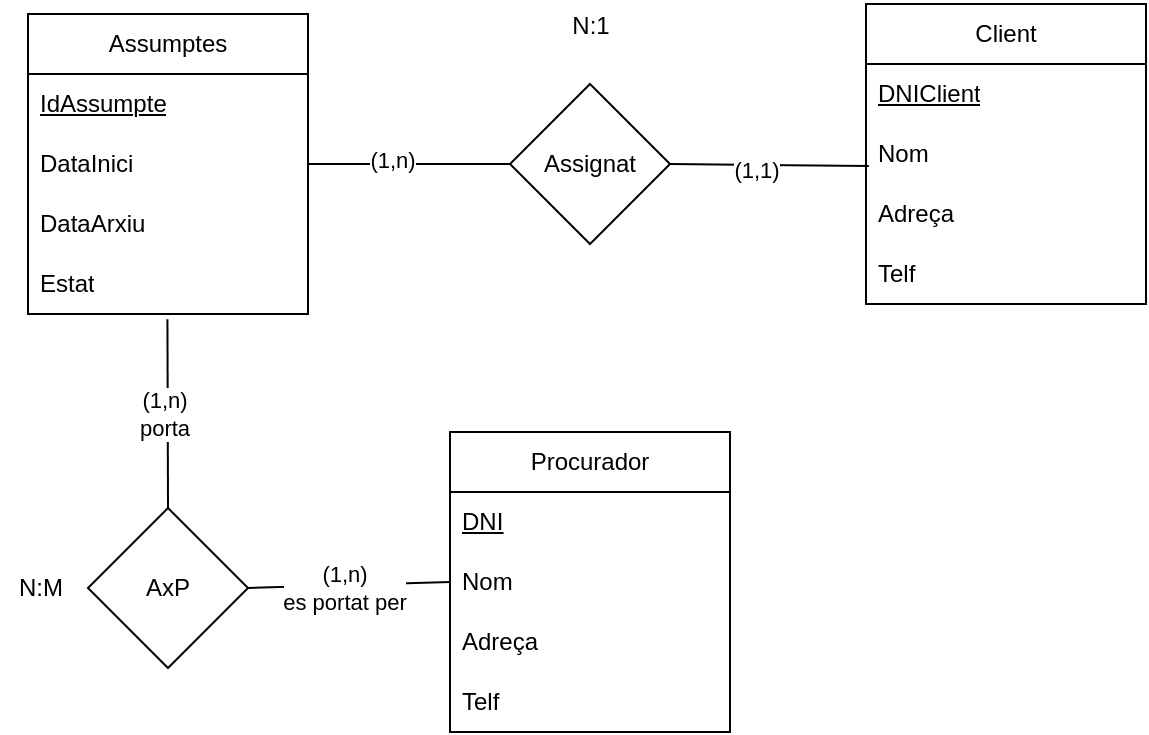 <mxfile version="24.8.2">
  <diagram name="Page-1" id="OVWTgwDOBZlbvX_xN_ZS">
    <mxGraphModel dx="792" dy="1145" grid="0" gridSize="10" guides="1" tooltips="1" connect="1" arrows="1" fold="1" page="1" pageScale="1" pageWidth="850" pageHeight="1100" math="0" shadow="0">
      <root>
        <mxCell id="0" />
        <mxCell id="1" parent="0" />
        <mxCell id="ERAgDpDxm6wKHiUxQbQV-1" value="Assumptes" style="swimlane;fontStyle=0;childLayout=stackLayout;horizontal=1;startSize=30;horizontalStack=0;resizeParent=1;resizeParentMax=0;resizeLast=0;collapsible=1;marginBottom=0;whiteSpace=wrap;html=1;" parent="1" vertex="1">
          <mxGeometry x="97" y="107" width="140" height="150" as="geometry" />
        </mxCell>
        <mxCell id="ERAgDpDxm6wKHiUxQbQV-2" value="IdAssumpte" style="text;strokeColor=none;fillColor=none;align=left;verticalAlign=middle;spacingLeft=4;spacingRight=4;overflow=hidden;points=[[0,0.5],[1,0.5]];portConstraint=eastwest;rotatable=0;whiteSpace=wrap;html=1;fontStyle=4" parent="ERAgDpDxm6wKHiUxQbQV-1" vertex="1">
          <mxGeometry y="30" width="140" height="30" as="geometry" />
        </mxCell>
        <mxCell id="ERAgDpDxm6wKHiUxQbQV-4" value="DataInici" style="text;strokeColor=none;fillColor=none;align=left;verticalAlign=middle;spacingLeft=4;spacingRight=4;overflow=hidden;points=[[0,0.5],[1,0.5]];portConstraint=eastwest;rotatable=0;whiteSpace=wrap;html=1;" parent="ERAgDpDxm6wKHiUxQbQV-1" vertex="1">
          <mxGeometry y="60" width="140" height="30" as="geometry" />
        </mxCell>
        <mxCell id="ERAgDpDxm6wKHiUxQbQV-5" value="DataArxiu" style="text;strokeColor=none;fillColor=none;align=left;verticalAlign=middle;spacingLeft=4;spacingRight=4;overflow=hidden;points=[[0,0.5],[1,0.5]];portConstraint=eastwest;rotatable=0;whiteSpace=wrap;html=1;" parent="ERAgDpDxm6wKHiUxQbQV-1" vertex="1">
          <mxGeometry y="90" width="140" height="30" as="geometry" />
        </mxCell>
        <mxCell id="ERAgDpDxm6wKHiUxQbQV-6" value="Estat" style="text;strokeColor=none;fillColor=none;align=left;verticalAlign=middle;spacingLeft=4;spacingRight=4;overflow=hidden;points=[[0,0.5],[1,0.5]];portConstraint=eastwest;rotatable=0;whiteSpace=wrap;html=1;" parent="ERAgDpDxm6wKHiUxQbQV-1" vertex="1">
          <mxGeometry y="120" width="140" height="30" as="geometry" />
        </mxCell>
        <mxCell id="ERAgDpDxm6wKHiUxQbQV-7" value="Client" style="swimlane;fontStyle=0;childLayout=stackLayout;horizontal=1;startSize=30;horizontalStack=0;resizeParent=1;resizeParentMax=0;resizeLast=0;collapsible=1;marginBottom=0;whiteSpace=wrap;html=1;" parent="1" vertex="1">
          <mxGeometry x="516" y="102" width="140" height="150" as="geometry" />
        </mxCell>
        <mxCell id="ERAgDpDxm6wKHiUxQbQV-8" value="&lt;u&gt;DNIClient&lt;/u&gt;" style="text;strokeColor=none;fillColor=none;align=left;verticalAlign=middle;spacingLeft=4;spacingRight=4;overflow=hidden;points=[[0,0.5],[1,0.5]];portConstraint=eastwest;rotatable=0;whiteSpace=wrap;html=1;fontStyle=4" parent="ERAgDpDxm6wKHiUxQbQV-7" vertex="1">
          <mxGeometry y="30" width="140" height="30" as="geometry" />
        </mxCell>
        <mxCell id="ERAgDpDxm6wKHiUxQbQV-9" value="Nom" style="text;strokeColor=none;fillColor=none;align=left;verticalAlign=middle;spacingLeft=4;spacingRight=4;overflow=hidden;points=[[0,0.5],[1,0.5]];portConstraint=eastwest;rotatable=0;whiteSpace=wrap;html=1;" parent="ERAgDpDxm6wKHiUxQbQV-7" vertex="1">
          <mxGeometry y="60" width="140" height="30" as="geometry" />
        </mxCell>
        <mxCell id="ERAgDpDxm6wKHiUxQbQV-10" value="Adreça" style="text;strokeColor=none;fillColor=none;align=left;verticalAlign=middle;spacingLeft=4;spacingRight=4;overflow=hidden;points=[[0,0.5],[1,0.5]];portConstraint=eastwest;rotatable=0;whiteSpace=wrap;html=1;" parent="ERAgDpDxm6wKHiUxQbQV-7" vertex="1">
          <mxGeometry y="90" width="140" height="30" as="geometry" />
        </mxCell>
        <mxCell id="ERAgDpDxm6wKHiUxQbQV-11" value="Telf" style="text;strokeColor=none;fillColor=none;align=left;verticalAlign=middle;spacingLeft=4;spacingRight=4;overflow=hidden;points=[[0,0.5],[1,0.5]];portConstraint=eastwest;rotatable=0;whiteSpace=wrap;html=1;" parent="ERAgDpDxm6wKHiUxQbQV-7" vertex="1">
          <mxGeometry y="120" width="140" height="30" as="geometry" />
        </mxCell>
        <mxCell id="ERAgDpDxm6wKHiUxQbQV-12" value="Procurador" style="swimlane;fontStyle=0;childLayout=stackLayout;horizontal=1;startSize=30;horizontalStack=0;resizeParent=1;resizeParentMax=0;resizeLast=0;collapsible=1;marginBottom=0;whiteSpace=wrap;html=1;" parent="1" vertex="1">
          <mxGeometry x="308" y="316" width="140" height="150" as="geometry" />
        </mxCell>
        <mxCell id="ERAgDpDxm6wKHiUxQbQV-13" value="&lt;u&gt;DNI&lt;/u&gt;" style="text;strokeColor=none;fillColor=none;align=left;verticalAlign=middle;spacingLeft=4;spacingRight=4;overflow=hidden;points=[[0,0.5],[1,0.5]];portConstraint=eastwest;rotatable=0;whiteSpace=wrap;html=1;fontStyle=4" parent="ERAgDpDxm6wKHiUxQbQV-12" vertex="1">
          <mxGeometry y="30" width="140" height="30" as="geometry" />
        </mxCell>
        <mxCell id="ERAgDpDxm6wKHiUxQbQV-14" value="Nom" style="text;strokeColor=none;fillColor=none;align=left;verticalAlign=middle;spacingLeft=4;spacingRight=4;overflow=hidden;points=[[0,0.5],[1,0.5]];portConstraint=eastwest;rotatable=0;whiteSpace=wrap;html=1;" parent="ERAgDpDxm6wKHiUxQbQV-12" vertex="1">
          <mxGeometry y="60" width="140" height="30" as="geometry" />
        </mxCell>
        <mxCell id="ERAgDpDxm6wKHiUxQbQV-15" value="Adreça" style="text;strokeColor=none;fillColor=none;align=left;verticalAlign=middle;spacingLeft=4;spacingRight=4;overflow=hidden;points=[[0,0.5],[1,0.5]];portConstraint=eastwest;rotatable=0;whiteSpace=wrap;html=1;" parent="ERAgDpDxm6wKHiUxQbQV-12" vertex="1">
          <mxGeometry y="90" width="140" height="30" as="geometry" />
        </mxCell>
        <mxCell id="ERAgDpDxm6wKHiUxQbQV-16" value="Telf" style="text;strokeColor=none;fillColor=none;align=left;verticalAlign=middle;spacingLeft=4;spacingRight=4;overflow=hidden;points=[[0,0.5],[1,0.5]];portConstraint=eastwest;rotatable=0;whiteSpace=wrap;html=1;" parent="ERAgDpDxm6wKHiUxQbQV-12" vertex="1">
          <mxGeometry y="120" width="140" height="30" as="geometry" />
        </mxCell>
        <mxCell id="ERAgDpDxm6wKHiUxQbQV-18" value="" style="endArrow=none;html=1;rounded=0;exitX=1;exitY=0.5;exitDx=0;exitDy=0;entryX=0;entryY=0.5;entryDx=0;entryDy=0;" parent="1" source="ERAgDpDxm6wKHiUxQbQV-17" target="ERAgDpDxm6wKHiUxQbQV-14" edge="1">
          <mxGeometry width="50" height="50" relative="1" as="geometry">
            <mxPoint x="351" y="295" as="sourcePoint" />
            <mxPoint x="401" y="245" as="targetPoint" />
          </mxGeometry>
        </mxCell>
        <mxCell id="ERAgDpDxm6wKHiUxQbQV-22" value="&lt;div&gt;(1,n)&lt;/div&gt;&lt;div&gt;es portat per&lt;br&gt;&lt;/div&gt;" style="edgeLabel;html=1;align=center;verticalAlign=middle;resizable=0;points=[];" parent="ERAgDpDxm6wKHiUxQbQV-18" vertex="1" connectable="0">
          <mxGeometry x="-0.063" y="-1" relative="1" as="geometry">
            <mxPoint as="offset" />
          </mxGeometry>
        </mxCell>
        <mxCell id="ERAgDpDxm6wKHiUxQbQV-19" value="" style="endArrow=none;html=1;rounded=0;exitX=0.5;exitY=0;exitDx=0;exitDy=0;entryX=0.498;entryY=1.089;entryDx=0;entryDy=0;entryPerimeter=0;" parent="1" source="ERAgDpDxm6wKHiUxQbQV-17" target="ERAgDpDxm6wKHiUxQbQV-6" edge="1">
          <mxGeometry width="50" height="50" relative="1" as="geometry">
            <mxPoint x="351" y="295" as="sourcePoint" />
            <mxPoint x="401" y="245" as="targetPoint" />
          </mxGeometry>
        </mxCell>
        <mxCell id="ERAgDpDxm6wKHiUxQbQV-20" value="&lt;div&gt;(1,n)&lt;/div&gt;&lt;div&gt;porta&lt;br&gt;&lt;/div&gt;" style="edgeLabel;html=1;align=center;verticalAlign=middle;resizable=0;points=[];" parent="ERAgDpDxm6wKHiUxQbQV-19" vertex="1" connectable="0">
          <mxGeometry x="-0.007" y="2" relative="1" as="geometry">
            <mxPoint as="offset" />
          </mxGeometry>
        </mxCell>
        <mxCell id="ERAgDpDxm6wKHiUxQbQV-24" value="" style="endArrow=none;html=1;rounded=0;entryX=0;entryY=0.5;entryDx=0;entryDy=0;exitX=1;exitY=0.5;exitDx=0;exitDy=0;" parent="1" source="ERAgDpDxm6wKHiUxQbQV-4" target="ERAgDpDxm6wKHiUxQbQV-23" edge="1">
          <mxGeometry width="50" height="50" relative="1" as="geometry">
            <mxPoint x="351" y="295" as="sourcePoint" />
            <mxPoint x="401" y="245" as="targetPoint" />
          </mxGeometry>
        </mxCell>
        <mxCell id="ERAgDpDxm6wKHiUxQbQV-29" value="(1,n)" style="edgeLabel;html=1;align=center;verticalAlign=middle;resizable=0;points=[];" parent="ERAgDpDxm6wKHiUxQbQV-24" vertex="1" connectable="0">
          <mxGeometry x="-0.181" y="2" relative="1" as="geometry">
            <mxPoint as="offset" />
          </mxGeometry>
        </mxCell>
        <mxCell id="ERAgDpDxm6wKHiUxQbQV-25" value="" style="endArrow=none;html=1;rounded=0;entryX=0.01;entryY=0.7;entryDx=0;entryDy=0;entryPerimeter=0;exitX=1;exitY=0.5;exitDx=0;exitDy=0;" parent="1" source="ERAgDpDxm6wKHiUxQbQV-23" target="ERAgDpDxm6wKHiUxQbQV-9" edge="1">
          <mxGeometry width="50" height="50" relative="1" as="geometry">
            <mxPoint x="351" y="295" as="sourcePoint" />
            <mxPoint x="401" y="245" as="targetPoint" />
          </mxGeometry>
        </mxCell>
        <mxCell id="ERAgDpDxm6wKHiUxQbQV-30" value="(1,1)" style="edgeLabel;html=1;align=center;verticalAlign=middle;resizable=0;points=[];" parent="ERAgDpDxm6wKHiUxQbQV-25" vertex="1" connectable="0">
          <mxGeometry x="-0.138" y="-2" relative="1" as="geometry">
            <mxPoint as="offset" />
          </mxGeometry>
        </mxCell>
        <mxCell id="ERAgDpDxm6wKHiUxQbQV-27" value="" style="group" parent="1" vertex="1" connectable="0">
          <mxGeometry x="83" y="354" width="124" height="80" as="geometry" />
        </mxCell>
        <mxCell id="ERAgDpDxm6wKHiUxQbQV-17" value="AxP" style="rhombus;whiteSpace=wrap;html=1;" parent="ERAgDpDxm6wKHiUxQbQV-27" vertex="1">
          <mxGeometry x="44" width="80" height="80" as="geometry" />
        </mxCell>
        <mxCell id="ERAgDpDxm6wKHiUxQbQV-26" value="N:M" style="text;html=1;align=center;verticalAlign=middle;resizable=0;points=[];autosize=1;strokeColor=none;fillColor=none;" parent="ERAgDpDxm6wKHiUxQbQV-27" vertex="1">
          <mxGeometry y="27" width="40" height="26" as="geometry" />
        </mxCell>
        <mxCell id="ERAgDpDxm6wKHiUxQbQV-32" value="" style="group" parent="1" vertex="1" connectable="0">
          <mxGeometry x="338" y="100" width="80" height="122" as="geometry" />
        </mxCell>
        <mxCell id="ERAgDpDxm6wKHiUxQbQV-23" value="Assignat" style="rhombus;whiteSpace=wrap;html=1;" parent="ERAgDpDxm6wKHiUxQbQV-32" vertex="1">
          <mxGeometry y="42" width="80" height="80" as="geometry" />
        </mxCell>
        <mxCell id="ERAgDpDxm6wKHiUxQbQV-31" value="N:1" style="text;html=1;align=center;verticalAlign=middle;resizable=0;points=[];autosize=1;strokeColor=none;fillColor=none;" parent="ERAgDpDxm6wKHiUxQbQV-32" vertex="1">
          <mxGeometry x="21.5" width="37" height="26" as="geometry" />
        </mxCell>
      </root>
    </mxGraphModel>
  </diagram>
</mxfile>
